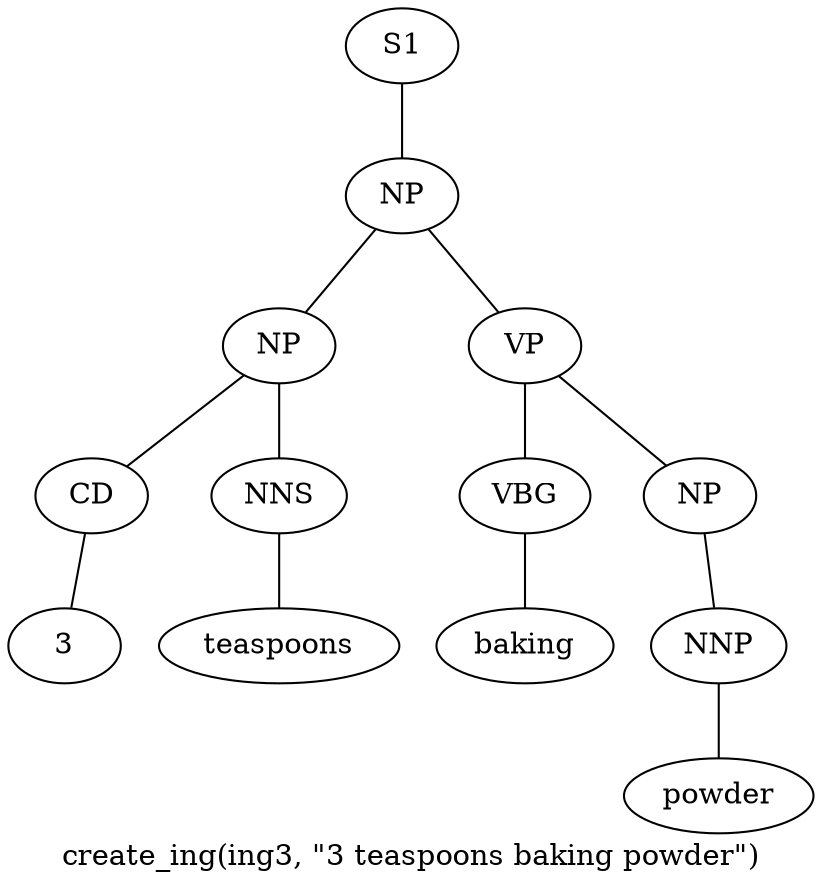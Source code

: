 graph SyntaxGraph {
	label = "create_ing(ing3, \"3 teaspoons baking powder\")";
	Node0 [label="S1"];
	Node1 [label="NP"];
	Node2 [label="NP"];
	Node3 [label="CD"];
	Node4 [label="3"];
	Node5 [label="NNS"];
	Node6 [label="teaspoons"];
	Node7 [label="VP"];
	Node8 [label="VBG"];
	Node9 [label="baking"];
	Node10 [label="NP"];
	Node11 [label="NNP"];
	Node12 [label="powder"];

	Node0 -- Node1;
	Node1 -- Node2;
	Node1 -- Node7;
	Node2 -- Node3;
	Node2 -- Node5;
	Node3 -- Node4;
	Node5 -- Node6;
	Node7 -- Node8;
	Node7 -- Node10;
	Node8 -- Node9;
	Node10 -- Node11;
	Node11 -- Node12;
}